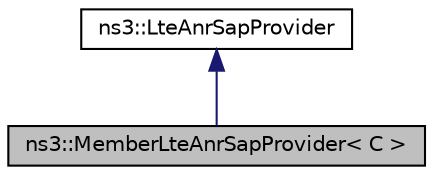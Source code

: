 digraph "ns3::MemberLteAnrSapProvider&lt; C &gt;"
{
 // LATEX_PDF_SIZE
  edge [fontname="Helvetica",fontsize="10",labelfontname="Helvetica",labelfontsize="10"];
  node [fontname="Helvetica",fontsize="10",shape=record];
  Node1 [label="ns3::MemberLteAnrSapProvider\< C \>",height=0.2,width=0.4,color="black", fillcolor="grey75", style="filled", fontcolor="black",tooltip="Template for the implementation of the LteAnrSapProvider as a member of an owner class of type C to w..."];
  Node2 -> Node1 [dir="back",color="midnightblue",fontsize="10",style="solid",fontname="Helvetica"];
  Node2 [label="ns3::LteAnrSapProvider",height=0.2,width=0.4,color="black", fillcolor="white", style="filled",URL="$classns3_1_1_lte_anr_sap_provider.html",tooltip="Service Access Point (SAP) offered by the ANR instance to the eNodeB RRC instance."];
}
